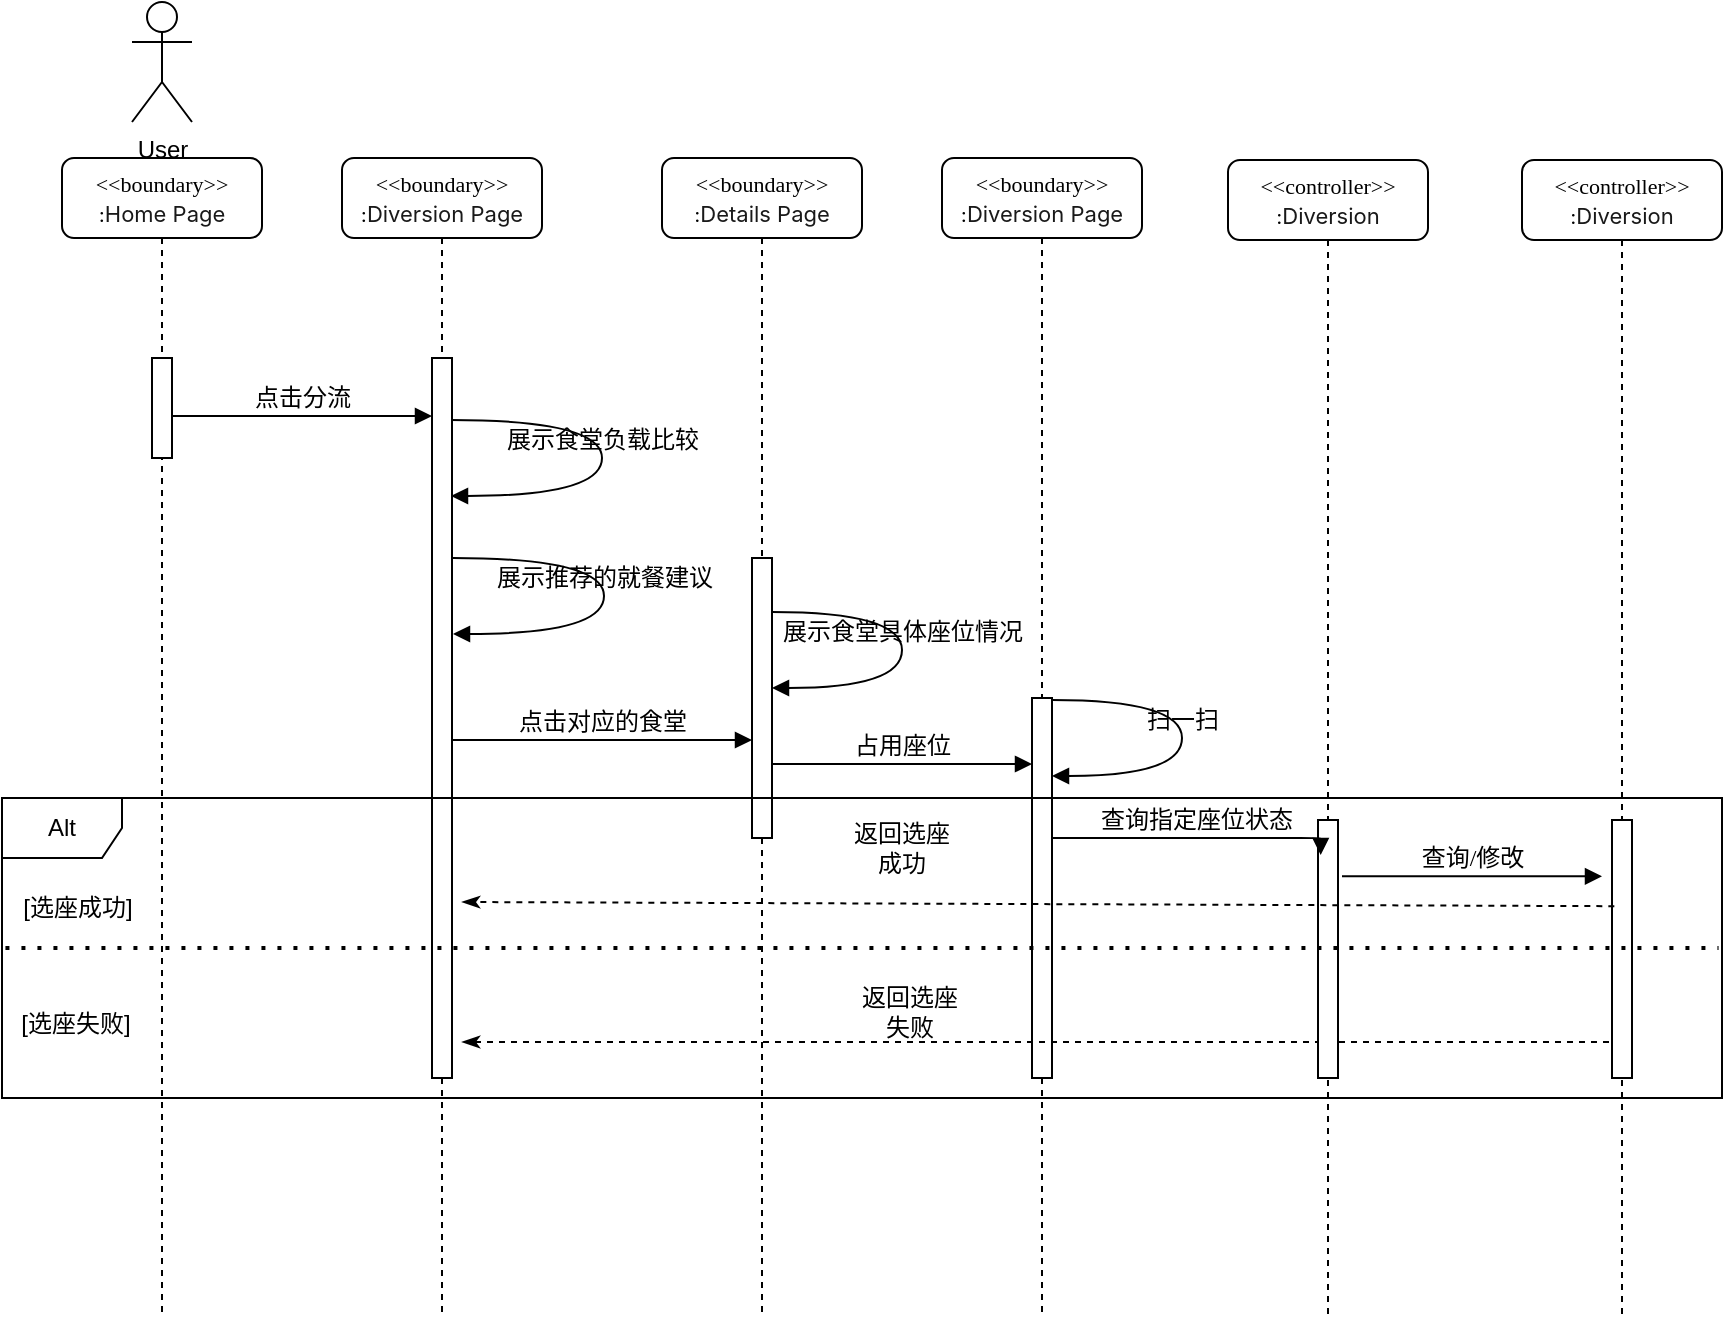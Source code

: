 <mxfile version="26.2.12">
  <diagram name="Page-1" id="13e1069c-82ec-6db2-03f1-153e76fe0fe0">
    <mxGraphModel dx="1068" dy="668" grid="1" gridSize="10" guides="1" tooltips="1" connect="1" arrows="1" fold="1" page="1" pageScale="1" pageWidth="1100" pageHeight="850" background="none" math="0" shadow="0">
      <root>
        <mxCell id="0" />
        <mxCell id="1" parent="0" />
        <mxCell id="7baba1c4bc27f4b0-2" value="&lt;div&gt;&lt;font style=&quot;font-size: 11px;&quot;&gt;&amp;lt;&amp;lt;boundary&amp;gt;&amp;gt;&lt;/font&gt;&lt;/div&gt;&lt;font style=&quot;font-size: 11px;&quot;&gt;:&lt;span style=&quot;color: rgba(0, 0, 0, 0.9); font-family: -apple-system, &amp;quot;system-ui&amp;quot;, &amp;quot;Segoe UI&amp;quot;, system-ui, -apple-system, &amp;quot;Segoe UI&amp;quot;, Roboto, Ubuntu, Cantarell, &amp;quot;Noto Sans&amp;quot;, sans-serif, Arial, &amp;quot;PingFang SC&amp;quot;, &amp;quot;Source Han Sans SC&amp;quot;, &amp;quot;Microsoft YaHei UI&amp;quot;, &amp;quot;Microsoft YaHei&amp;quot;, &amp;quot;Noto Sans CJK SC&amp;quot;, sans-serif; text-align: left; white-space-collapse: preserve; background-color: rgb(255, 255, 255);&quot;&gt;Diversion Page&lt;/span&gt;&lt;/font&gt;" style="shape=umlLifeline;perimeter=lifelinePerimeter;whiteSpace=wrap;html=1;container=1;collapsible=0;recursiveResize=0;outlineConnect=0;rounded=1;shadow=0;comic=0;labelBackgroundColor=none;strokeWidth=1;fontFamily=Verdana;fontSize=12;align=center;" parent="1" vertex="1">
          <mxGeometry x="240" y="80" width="100" height="580" as="geometry" />
        </mxCell>
        <mxCell id="7baba1c4bc27f4b0-10" value="" style="html=1;points=[];perimeter=orthogonalPerimeter;rounded=0;shadow=0;comic=0;labelBackgroundColor=none;strokeWidth=1;fontFamily=Verdana;fontSize=12;align=center;" parent="7baba1c4bc27f4b0-2" vertex="1">
          <mxGeometry x="45" y="100" width="10" height="360" as="geometry" />
        </mxCell>
        <mxCell id="7baba1c4bc27f4b0-3" value="&lt;div&gt;&lt;font style=&quot;font-size: 11px;&quot;&gt;&amp;lt;&amp;lt;boundary&amp;gt;&amp;gt;&lt;/font&gt;&lt;/div&gt;&lt;font style=&quot;font-size: 11px;&quot;&gt;:&lt;/font&gt;&lt;span style=&quot;color: rgba(0, 0, 0, 0.9); font-family: -apple-system, &amp;quot;system-ui&amp;quot;, &amp;quot;Segoe UI&amp;quot;, system-ui, -apple-system, &amp;quot;Segoe UI&amp;quot;, Roboto, Ubuntu, Cantarell, &amp;quot;Noto Sans&amp;quot;, sans-serif, Arial, &amp;quot;PingFang SC&amp;quot;, &amp;quot;Source Han Sans SC&amp;quot;, &amp;quot;Microsoft YaHei UI&amp;quot;, &amp;quot;Microsoft YaHei&amp;quot;, &amp;quot;Noto Sans CJK SC&amp;quot;, sans-serif; text-align: left; white-space-collapse: preserve; background-color: rgb(255, 255, 255);&quot;&gt;&lt;font style=&quot;font-size: 11px;&quot;&gt;Details Page&lt;/font&gt;&lt;/span&gt;" style="shape=umlLifeline;perimeter=lifelinePerimeter;whiteSpace=wrap;html=1;container=1;collapsible=0;recursiveResize=0;outlineConnect=0;rounded=1;shadow=0;comic=0;labelBackgroundColor=none;strokeWidth=1;fontFamily=Verdana;fontSize=12;align=center;" parent="1" vertex="1">
          <mxGeometry x="400" y="80" width="100" height="580" as="geometry" />
        </mxCell>
        <mxCell id="7baba1c4bc27f4b0-13" value="" style="html=1;points=[];perimeter=orthogonalPerimeter;rounded=0;shadow=0;comic=0;labelBackgroundColor=none;strokeWidth=1;fontFamily=Verdana;fontSize=12;align=center;" parent="7baba1c4bc27f4b0-3" vertex="1">
          <mxGeometry x="45" y="200" width="10" height="140" as="geometry" />
        </mxCell>
        <mxCell id="7baba1c4bc27f4b0-4" value="&lt;div&gt;&lt;font style=&quot;font-size: 11px;&quot;&gt;&amp;lt;&amp;lt;boundary&amp;gt;&amp;gt;&lt;/font&gt;&lt;/div&gt;&lt;font style=&quot;font-size: 11px;&quot;&gt;:&lt;span style=&quot;color: rgba(0, 0, 0, 0.9); font-family: -apple-system, &amp;quot;system-ui&amp;quot;, &amp;quot;Segoe UI&amp;quot;, system-ui, -apple-system, &amp;quot;Segoe UI&amp;quot;, Roboto, Ubuntu, Cantarell, &amp;quot;Noto Sans&amp;quot;, sans-serif, Arial, &amp;quot;PingFang SC&amp;quot;, &amp;quot;Source Han Sans SC&amp;quot;, &amp;quot;Microsoft YaHei UI&amp;quot;, &amp;quot;Microsoft YaHei&amp;quot;, &amp;quot;Noto Sans CJK SC&amp;quot;, sans-serif; text-align: left; white-space-collapse: preserve; background-color: rgb(255, 255, 255);&quot;&gt;Diversion Page&lt;/span&gt;&lt;/font&gt;" style="shape=umlLifeline;perimeter=lifelinePerimeter;whiteSpace=wrap;html=1;container=1;collapsible=0;recursiveResize=0;outlineConnect=0;rounded=1;shadow=0;comic=0;labelBackgroundColor=none;strokeWidth=1;fontFamily=Verdana;fontSize=12;align=center;" parent="1" vertex="1">
          <mxGeometry x="540" y="80" width="100" height="580" as="geometry" />
        </mxCell>
        <mxCell id="7baba1c4bc27f4b0-8" value="&lt;div&gt;&lt;font style=&quot;font-size: 11px;&quot;&gt;&amp;lt;&amp;lt;boundary&amp;gt;&amp;gt;&lt;/font&gt;&lt;/div&gt;&lt;font style=&quot;font-size: 11px;&quot;&gt;:&lt;span style=&quot;color: rgba(0, 0, 0, 0.9); font-family: -apple-system, &amp;quot;system-ui&amp;quot;, &amp;quot;Segoe UI&amp;quot;, system-ui, -apple-system, &amp;quot;Segoe UI&amp;quot;, Roboto, Ubuntu, Cantarell, &amp;quot;Noto Sans&amp;quot;, sans-serif, Arial, &amp;quot;PingFang SC&amp;quot;, &amp;quot;Source Han Sans SC&amp;quot;, &amp;quot;Microsoft YaHei UI&amp;quot;, &amp;quot;Microsoft YaHei&amp;quot;, &amp;quot;Noto Sans CJK SC&amp;quot;, sans-serif; text-align: left; white-space-collapse: preserve; background-color: rgb(255, 255, 255);&quot;&gt;Home Page&lt;/span&gt;&lt;/font&gt;" style="shape=umlLifeline;perimeter=lifelinePerimeter;whiteSpace=wrap;html=1;container=1;collapsible=0;recursiveResize=0;outlineConnect=0;rounded=1;shadow=0;comic=0;labelBackgroundColor=none;strokeWidth=1;fontFamily=Verdana;fontSize=12;align=center;" parent="1" vertex="1">
          <mxGeometry x="100" y="80" width="100" height="580" as="geometry" />
        </mxCell>
        <mxCell id="7baba1c4bc27f4b0-9" value="" style="html=1;points=[];perimeter=orthogonalPerimeter;rounded=0;shadow=0;comic=0;labelBackgroundColor=none;strokeWidth=1;fontFamily=Verdana;fontSize=12;align=center;" parent="7baba1c4bc27f4b0-8" vertex="1">
          <mxGeometry x="45" y="100" width="10" height="50" as="geometry" />
        </mxCell>
        <mxCell id="7baba1c4bc27f4b0-16" value="" style="html=1;points=[];perimeter=orthogonalPerimeter;rounded=0;shadow=0;comic=0;labelBackgroundColor=none;strokeWidth=1;fontFamily=Verdana;fontSize=12;align=center;" parent="1" vertex="1">
          <mxGeometry x="585" y="350" width="10" height="190" as="geometry" />
        </mxCell>
        <mxCell id="7baba1c4bc27f4b0-17" value="占用座位" style="html=1;verticalAlign=bottom;endArrow=block;labelBackgroundColor=none;fontFamily=Verdana;fontSize=12;edgeStyle=elbowEdgeStyle;elbow=vertical;" parent="1" edge="1">
          <mxGeometry relative="1" as="geometry">
            <mxPoint x="455" y="383" as="sourcePoint" />
            <Array as="points">
              <mxPoint x="460" y="383" />
            </Array>
            <mxPoint x="585" y="383" as="targetPoint" />
          </mxGeometry>
        </mxCell>
        <mxCell id="7baba1c4bc27f4b0-11" value="点击分流" style="html=1;verticalAlign=bottom;endArrow=block;entryX=0;entryY=0;labelBackgroundColor=none;fontFamily=Verdana;fontSize=12;edgeStyle=elbowEdgeStyle;elbow=vertical;" parent="1" edge="1">
          <mxGeometry relative="1" as="geometry">
            <mxPoint x="155" y="209" as="sourcePoint" />
            <mxPoint x="285" y="209" as="targetPoint" />
            <mxPoint as="offset" />
          </mxGeometry>
        </mxCell>
        <mxCell id="7baba1c4bc27f4b0-14" value="点击对应的食堂" style="html=1;verticalAlign=bottom;endArrow=block;entryX=0;entryY=0;labelBackgroundColor=none;fontFamily=Verdana;fontSize=12;edgeStyle=elbowEdgeStyle;elbow=vertical;" parent="1" edge="1">
          <mxGeometry relative="1" as="geometry">
            <mxPoint x="295" y="371" as="sourcePoint" />
            <mxPoint x="445" y="371.0" as="targetPoint" />
          </mxGeometry>
        </mxCell>
        <mxCell id="FpxC6w6_wzoklBhBdQIs-2" value="展示食堂负载比较" style="html=1;verticalAlign=bottom;endArrow=block;labelBackgroundColor=none;fontFamily=Verdana;fontSize=12;elbow=vertical;edgeStyle=orthogonalEdgeStyle;curved=1;" edge="1" parent="1">
          <mxGeometry relative="1" as="geometry">
            <mxPoint x="294.5" y="211" as="sourcePoint" />
            <mxPoint x="294.5" y="249" as="targetPoint" />
            <Array as="points">
              <mxPoint x="370" y="211" />
              <mxPoint x="370" y="249" />
            </Array>
          </mxGeometry>
        </mxCell>
        <mxCell id="FpxC6w6_wzoklBhBdQIs-3" value="展示推荐的就餐建议" style="html=1;verticalAlign=bottom;endArrow=block;labelBackgroundColor=none;fontFamily=Verdana;fontSize=12;elbow=vertical;edgeStyle=orthogonalEdgeStyle;curved=1;" edge="1" parent="1">
          <mxGeometry relative="1" as="geometry">
            <mxPoint x="295.5" y="280" as="sourcePoint" />
            <mxPoint x="295.5" y="318" as="targetPoint" />
            <Array as="points">
              <mxPoint x="371" y="280" />
              <mxPoint x="371" y="318" />
            </Array>
          </mxGeometry>
        </mxCell>
        <mxCell id="FpxC6w6_wzoklBhBdQIs-4" value="展示食堂具体座位情况" style="html=1;verticalAlign=bottom;endArrow=block;labelBackgroundColor=none;fontFamily=Verdana;fontSize=12;elbow=vertical;edgeStyle=orthogonalEdgeStyle;curved=1;" edge="1" parent="1">
          <mxGeometry relative="1" as="geometry">
            <mxPoint x="455" y="307" as="sourcePoint" />
            <mxPoint x="455" y="345" as="targetPoint" />
            <Array as="points">
              <mxPoint x="520" y="307" />
              <mxPoint x="520" y="345" />
            </Array>
          </mxGeometry>
        </mxCell>
        <mxCell id="FpxC6w6_wzoklBhBdQIs-5" value="扫一扫" style="html=1;verticalAlign=bottom;endArrow=block;labelBackgroundColor=none;fontFamily=Verdana;fontSize=12;elbow=vertical;edgeStyle=orthogonalEdgeStyle;curved=1;" edge="1" parent="1">
          <mxGeometry relative="1" as="geometry">
            <mxPoint x="595" y="351" as="sourcePoint" />
            <mxPoint x="595" y="389" as="targetPoint" />
            <Array as="points">
              <mxPoint x="660" y="351" />
              <mxPoint x="660" y="389" />
            </Array>
          </mxGeometry>
        </mxCell>
        <mxCell id="FpxC6w6_wzoklBhBdQIs-6" value="User" style="shape=umlActor;verticalLabelPosition=bottom;verticalAlign=top;html=1;outlineConnect=0;" vertex="1" parent="1">
          <mxGeometry x="135" y="2" width="30" height="60" as="geometry" />
        </mxCell>
        <mxCell id="FpxC6w6_wzoklBhBdQIs-7" value="Alt" style="shape=umlFrame;whiteSpace=wrap;html=1;pointerEvents=0;" vertex="1" parent="1">
          <mxGeometry x="70" y="400" width="860" height="150" as="geometry" />
        </mxCell>
        <mxCell id="FpxC6w6_wzoklBhBdQIs-11" value="返回选座成功" style="text;html=1;align=center;verticalAlign=middle;whiteSpace=wrap;rounded=0;" vertex="1" parent="1">
          <mxGeometry x="490" y="410" width="60" height="30" as="geometry" />
        </mxCell>
        <mxCell id="FpxC6w6_wzoklBhBdQIs-12" value="" style="endArrow=classicThin;html=1;rounded=0;dashed=1;endFill=1;" edge="1" parent="1" source="FpxC6w6_wzoklBhBdQIs-27">
          <mxGeometry width="50" height="50" relative="1" as="geometry">
            <mxPoint x="589" y="522" as="sourcePoint" />
            <mxPoint x="300" y="522" as="targetPoint" />
          </mxGeometry>
        </mxCell>
        <mxCell id="FpxC6w6_wzoklBhBdQIs-13" value="返回选座失败" style="text;html=1;align=center;verticalAlign=middle;whiteSpace=wrap;rounded=0;" vertex="1" parent="1">
          <mxGeometry x="494" y="492" width="60" height="30" as="geometry" />
        </mxCell>
        <mxCell id="FpxC6w6_wzoklBhBdQIs-14" value="[选座成功]" style="text;html=1;align=center;verticalAlign=middle;whiteSpace=wrap;rounded=0;" vertex="1" parent="1">
          <mxGeometry x="78" y="440" width="60" height="30" as="geometry" />
        </mxCell>
        <mxCell id="FpxC6w6_wzoklBhBdQIs-15" value="[选座失败]" style="text;html=1;align=center;verticalAlign=middle;whiteSpace=wrap;rounded=0;" vertex="1" parent="1">
          <mxGeometry x="77" y="498" width="60" height="30" as="geometry" />
        </mxCell>
        <mxCell id="FpxC6w6_wzoklBhBdQIs-20" value="&lt;div&gt;&lt;font style=&quot;font-size: 11px;&quot;&gt;&amp;lt;&amp;lt;controller&amp;gt;&amp;gt;&lt;/font&gt;&lt;/div&gt;&lt;font style=&quot;font-size: 11px;&quot;&gt;:&lt;span style=&quot;color: rgba(0, 0, 0, 0.9); font-family: -apple-system, &amp;quot;system-ui&amp;quot;, &amp;quot;Segoe UI&amp;quot;, system-ui, -apple-system, &amp;quot;Segoe UI&amp;quot;, Roboto, Ubuntu, Cantarell, &amp;quot;Noto Sans&amp;quot;, sans-serif, Arial, &amp;quot;PingFang SC&amp;quot;, &amp;quot;Source Han Sans SC&amp;quot;, &amp;quot;Microsoft YaHei UI&amp;quot;, &amp;quot;Microsoft YaHei&amp;quot;, &amp;quot;Noto Sans CJK SC&amp;quot;, sans-serif; text-align: left; white-space-collapse: preserve; background-color: rgb(255, 255, 255);&quot;&gt;Diversion&lt;/span&gt;&lt;/font&gt;" style="shape=umlLifeline;perimeter=lifelinePerimeter;whiteSpace=wrap;html=1;container=1;collapsible=0;recursiveResize=0;outlineConnect=0;rounded=1;shadow=0;comic=0;labelBackgroundColor=none;strokeWidth=1;fontFamily=Verdana;fontSize=12;align=center;" vertex="1" parent="1">
          <mxGeometry x="683" y="81" width="100" height="580" as="geometry" />
        </mxCell>
        <mxCell id="FpxC6w6_wzoklBhBdQIs-22" value="" style="html=1;points=[];perimeter=orthogonalPerimeter;rounded=0;shadow=0;comic=0;labelBackgroundColor=none;strokeWidth=1;fontFamily=Verdana;fontSize=12;align=center;" vertex="1" parent="FpxC6w6_wzoklBhBdQIs-20">
          <mxGeometry x="45" y="330" width="10" height="129" as="geometry" />
        </mxCell>
        <mxCell id="FpxC6w6_wzoklBhBdQIs-21" value="查询指定座位状态" style="html=1;verticalAlign=bottom;endArrow=block;labelBackgroundColor=none;fontFamily=Verdana;fontSize=12;edgeStyle=elbowEdgeStyle;elbow=vertical;entryX=0.135;entryY=0.136;entryDx=0;entryDy=0;entryPerimeter=0;" edge="1" parent="FpxC6w6_wzoklBhBdQIs-20" target="FpxC6w6_wzoklBhBdQIs-22">
          <mxGeometry relative="1" as="geometry">
            <mxPoint x="-88" y="339" as="sourcePoint" />
            <Array as="points">
              <mxPoint x="-83" y="339" />
            </Array>
            <mxPoint x="42" y="339" as="targetPoint" />
          </mxGeometry>
        </mxCell>
        <mxCell id="FpxC6w6_wzoklBhBdQIs-26" value="查询/修改" style="html=1;verticalAlign=bottom;endArrow=block;labelBackgroundColor=none;fontFamily=Verdana;fontSize=12;edgeStyle=elbowEdgeStyle;elbow=vertical;" edge="1" parent="1">
          <mxGeometry relative="1" as="geometry">
            <mxPoint x="740" y="439.17" as="sourcePoint" />
            <Array as="points">
              <mxPoint x="745" y="439.17" />
            </Array>
            <mxPoint x="870" y="439.17" as="targetPoint" />
          </mxGeometry>
        </mxCell>
        <mxCell id="FpxC6w6_wzoklBhBdQIs-27" value="&lt;div&gt;&lt;font style=&quot;font-size: 11px;&quot;&gt;&amp;lt;&amp;lt;controller&amp;gt;&amp;gt;&lt;/font&gt;&lt;/div&gt;&lt;font style=&quot;font-size: 11px;&quot;&gt;:&lt;span style=&quot;color: rgba(0, 0, 0, 0.9); font-family: -apple-system, &amp;quot;system-ui&amp;quot;, &amp;quot;Segoe UI&amp;quot;, system-ui, -apple-system, &amp;quot;Segoe UI&amp;quot;, Roboto, Ubuntu, Cantarell, &amp;quot;Noto Sans&amp;quot;, sans-serif, Arial, &amp;quot;PingFang SC&amp;quot;, &amp;quot;Source Han Sans SC&amp;quot;, &amp;quot;Microsoft YaHei UI&amp;quot;, &amp;quot;Microsoft YaHei&amp;quot;, &amp;quot;Noto Sans CJK SC&amp;quot;, sans-serif; text-align: left; white-space-collapse: preserve; background-color: rgb(255, 255, 255);&quot;&gt;Diversion&lt;/span&gt;&lt;/font&gt;" style="shape=umlLifeline;perimeter=lifelinePerimeter;whiteSpace=wrap;html=1;container=1;collapsible=0;recursiveResize=0;outlineConnect=0;rounded=1;shadow=0;comic=0;labelBackgroundColor=none;strokeWidth=1;fontFamily=Verdana;fontSize=12;align=center;" vertex="1" parent="1">
          <mxGeometry x="830" y="81" width="100" height="580" as="geometry" />
        </mxCell>
        <mxCell id="FpxC6w6_wzoklBhBdQIs-28" value="" style="html=1;points=[];perimeter=orthogonalPerimeter;rounded=0;shadow=0;comic=0;labelBackgroundColor=none;strokeWidth=1;fontFamily=Verdana;fontSize=12;align=center;" vertex="1" parent="FpxC6w6_wzoklBhBdQIs-27">
          <mxGeometry x="45" y="330" width="10" height="129" as="geometry" />
        </mxCell>
        <mxCell id="FpxC6w6_wzoklBhBdQIs-8" value="" style="endArrow=none;dashed=1;html=1;dashPattern=1 3;strokeWidth=2;rounded=0;exitX=0.002;exitY=0.5;exitDx=0;exitDy=0;exitPerimeter=0;entryX=0.998;entryY=0.5;entryDx=0;entryDy=0;entryPerimeter=0;" edge="1" parent="1" source="FpxC6w6_wzoklBhBdQIs-7" target="FpxC6w6_wzoklBhBdQIs-7">
          <mxGeometry width="50" height="50" relative="1" as="geometry">
            <mxPoint x="410" y="260" as="sourcePoint" />
            <mxPoint x="760" y="290" as="targetPoint" />
          </mxGeometry>
        </mxCell>
        <mxCell id="FpxC6w6_wzoklBhBdQIs-10" value="" style="endArrow=classicThin;html=1;rounded=0;dashed=1;endFill=1;exitX=0.117;exitY=0.334;exitDx=0;exitDy=0;exitPerimeter=0;" edge="1" parent="1" source="FpxC6w6_wzoklBhBdQIs-28">
          <mxGeometry width="50" height="50" relative="1" as="geometry">
            <mxPoint x="585" y="452" as="sourcePoint" />
            <mxPoint x="300" y="452" as="targetPoint" />
          </mxGeometry>
        </mxCell>
      </root>
    </mxGraphModel>
  </diagram>
</mxfile>
